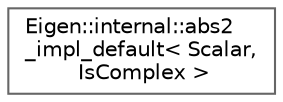digraph "Graphical Class Hierarchy"
{
 // LATEX_PDF_SIZE
  bgcolor="transparent";
  edge [fontname=Helvetica,fontsize=10,labelfontname=Helvetica,labelfontsize=10];
  node [fontname=Helvetica,fontsize=10,shape=box,height=0.2,width=0.4];
  rankdir="LR";
  Node0 [id="Node000000",label="Eigen::internal::abs2\l_impl_default\< Scalar,\l IsComplex \>",height=0.2,width=0.4,color="grey40", fillcolor="white", style="filled",URL="$structEigen_1_1internal_1_1abs2__impl__default.html",tooltip=" "];
}
